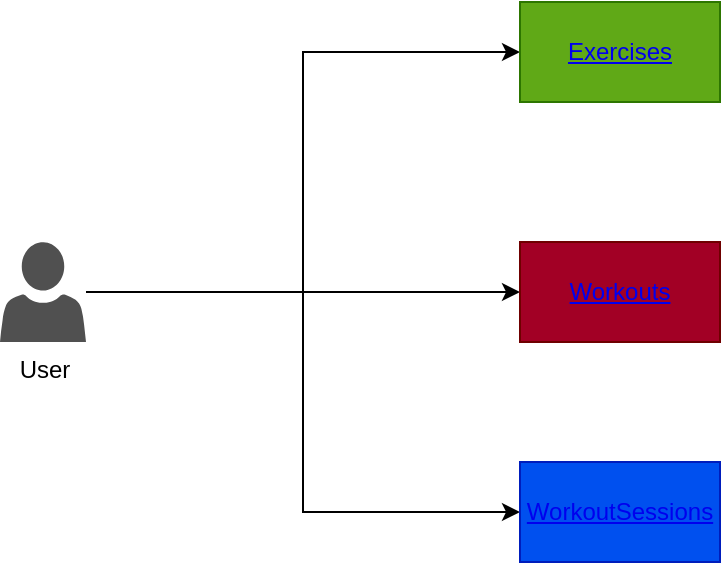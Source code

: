<mxfile version="26.0.16" pages="4">
  <diagram id="C5RBs43oDa-KdzZeNtuy" name="TrainingService">
    <mxGraphModel dx="1036" dy="606" grid="1" gridSize="10" guides="1" tooltips="1" connect="1" arrows="1" fold="1" page="1" pageScale="1" pageWidth="827" pageHeight="1169" math="0" shadow="0">
      <root>
        <mxCell id="WIyWlLk6GJQsqaUBKTNV-0" />
        <mxCell id="WIyWlLk6GJQsqaUBKTNV-1" parent="WIyWlLk6GJQsqaUBKTNV-0" />
        <mxCell id="LHMMx4ZDP15__xMQ6A5U-13" style="edgeStyle=orthogonalEdgeStyle;rounded=0;orthogonalLoop=1;jettySize=auto;html=1;entryX=0;entryY=0.5;entryDx=0;entryDy=0;" edge="1" parent="WIyWlLk6GJQsqaUBKTNV-1" source="LHMMx4ZDP15__xMQ6A5U-19" target="LHMMx4ZDP15__xMQ6A5U-21">
          <mxGeometry relative="1" as="geometry" />
        </mxCell>
        <mxCell id="LHMMx4ZDP15__xMQ6A5U-15" style="edgeStyle=orthogonalEdgeStyle;rounded=0;orthogonalLoop=1;jettySize=auto;html=1;entryX=0;entryY=0.5;entryDx=0;entryDy=0;" edge="1" parent="WIyWlLk6GJQsqaUBKTNV-1" source="LHMMx4ZDP15__xMQ6A5U-19" target="LHMMx4ZDP15__xMQ6A5U-23">
          <mxGeometry relative="1" as="geometry" />
        </mxCell>
        <mxCell id="LHMMx4ZDP15__xMQ6A5U-18" style="edgeStyle=orthogonalEdgeStyle;rounded=0;orthogonalLoop=1;jettySize=auto;html=1;entryX=0;entryY=0.5;entryDx=0;entryDy=0;" edge="1" parent="WIyWlLk6GJQsqaUBKTNV-1" source="LHMMx4ZDP15__xMQ6A5U-19" target="LHMMx4ZDP15__xMQ6A5U-25">
          <mxGeometry relative="1" as="geometry" />
        </mxCell>
        <mxCell id="LHMMx4ZDP15__xMQ6A5U-19" value="User" style="sketch=0;pointerEvents=1;shadow=0;dashed=0;html=1;strokeColor=none;labelPosition=center;verticalLabelPosition=bottom;verticalAlign=top;align=center;fillColor=#505050;shape=mxgraph.mscae.intune.account_portal" vertex="1" parent="WIyWlLk6GJQsqaUBKTNV-1">
          <mxGeometry x="150" y="680" width="43" height="50" as="geometry" />
        </mxCell>
        <UserObject label="&lt;a href=&quot;data:page/id,tvGi3iTjb1CQEqKXGW85&quot;&gt;Exercises&lt;/a&gt;" id="LHMMx4ZDP15__xMQ6A5U-21">
          <mxCell style="whiteSpace=wrap;html=1;fillColor=#60a917;strokeColor=#2D7600;fontColor=#ffffff;" vertex="1" parent="WIyWlLk6GJQsqaUBKTNV-1">
            <mxGeometry x="410" y="560" width="100" height="50" as="geometry" />
          </mxCell>
        </UserObject>
        <mxCell id="LHMMx4ZDP15__xMQ6A5U-23" value="&lt;a href=&quot;data:page/id,MfrrExbCbE9OoC5XJZRm&quot;&gt;Workouts&lt;/a&gt;" style="whiteSpace=wrap;html=1;fillColor=#a20025;strokeColor=#6F0000;fontColor=#ffffff;" vertex="1" parent="WIyWlLk6GJQsqaUBKTNV-1">
          <mxGeometry x="410" y="680" width="100" height="50" as="geometry" />
        </mxCell>
        <UserObject label="&lt;a href=&quot;data:page/id,1dJGFQlZsfqqL6nz57dp&quot;&gt;WorkoutSessions&lt;/a&gt;" id="LHMMx4ZDP15__xMQ6A5U-25">
          <mxCell style="whiteSpace=wrap;html=1;fillColor=#0050ef;fontColor=#ffffff;strokeColor=#001DBC;" vertex="1" parent="WIyWlLk6GJQsqaUBKTNV-1">
            <mxGeometry x="410" y="790" width="100" height="50" as="geometry" />
          </mxCell>
        </UserObject>
      </root>
    </mxGraphModel>
  </diagram>
  <diagram id="tvGi3iTjb1CQEqKXGW85" name="Exercises">
    <mxGraphModel dx="1036" dy="606" grid="1" gridSize="10" guides="1" tooltips="1" connect="1" arrows="1" fold="1" page="1" pageScale="1" pageWidth="827" pageHeight="1169" math="0" shadow="0">
      <root>
        <mxCell id="0" />
        <mxCell id="1" parent="0" />
        <mxCell id="PI-6_UQSOjuYXqBsMN-U-1" style="edgeStyle=orthogonalEdgeStyle;rounded=0;orthogonalLoop=1;jettySize=auto;html=1;entryX=0;entryY=0.5;entryDx=0;entryDy=0;" edge="1" parent="1" source="PI-6_UQSOjuYXqBsMN-U-7" target="PI-6_UQSOjuYXqBsMN-U-9">
          <mxGeometry relative="1" as="geometry" />
        </mxCell>
        <mxCell id="PI-6_UQSOjuYXqBsMN-U-2" style="edgeStyle=orthogonalEdgeStyle;rounded=0;orthogonalLoop=1;jettySize=auto;html=1;entryX=0;entryY=0.5;entryDx=0;entryDy=0;" edge="1" parent="1" source="PI-6_UQSOjuYXqBsMN-U-7" target="PI-6_UQSOjuYXqBsMN-U-10">
          <mxGeometry relative="1" as="geometry" />
        </mxCell>
        <mxCell id="PI-6_UQSOjuYXqBsMN-U-3" style="edgeStyle=orthogonalEdgeStyle;rounded=0;orthogonalLoop=1;jettySize=auto;html=1;entryX=0;entryY=0.5;entryDx=0;entryDy=0;" edge="1" parent="1" source="PI-6_UQSOjuYXqBsMN-U-7" target="PI-6_UQSOjuYXqBsMN-U-11">
          <mxGeometry relative="1" as="geometry" />
        </mxCell>
        <mxCell id="PI-6_UQSOjuYXqBsMN-U-4" style="edgeStyle=orthogonalEdgeStyle;rounded=0;orthogonalLoop=1;jettySize=auto;html=1;entryX=0;entryY=0.5;entryDx=0;entryDy=0;" edge="1" parent="1" source="PI-6_UQSOjuYXqBsMN-U-7" target="PI-6_UQSOjuYXqBsMN-U-12">
          <mxGeometry relative="1" as="geometry" />
        </mxCell>
        <mxCell id="PI-6_UQSOjuYXqBsMN-U-5" style="edgeStyle=orthogonalEdgeStyle;rounded=0;orthogonalLoop=1;jettySize=auto;html=1;entryX=0;entryY=0.5;entryDx=0;entryDy=0;" edge="1" parent="1" source="PI-6_UQSOjuYXqBsMN-U-7" target="PI-6_UQSOjuYXqBsMN-U-8">
          <mxGeometry relative="1" as="geometry" />
        </mxCell>
        <mxCell id="PI-6_UQSOjuYXqBsMN-U-7" value="User" style="sketch=0;pointerEvents=1;shadow=0;dashed=0;html=1;strokeColor=none;labelPosition=center;verticalLabelPosition=bottom;verticalAlign=top;align=center;fillColor=#505050;shape=mxgraph.mscae.intune.account_portal" vertex="1" parent="1">
          <mxGeometry x="140" y="630" width="43" height="50" as="geometry" />
        </mxCell>
        <mxCell id="PI-6_UQSOjuYXqBsMN-U-8" value="UpdateExercise" style="whiteSpace=wrap;html=1;fillColor=#d80073;strokeColor=#A50040;fontColor=#ffffff;" vertex="1" parent="1">
          <mxGeometry x="400" y="810" width="160" height="50" as="geometry" />
        </mxCell>
        <UserObject label="CreateExercise" id="PI-6_UQSOjuYXqBsMN-U-9">
          <mxCell style="whiteSpace=wrap;html=1;fillColor=#60a917;strokeColor=#2D7600;fontColor=#ffffff;" vertex="1" parent="1">
            <mxGeometry x="400" y="450" width="160" height="50" as="geometry" />
          </mxCell>
        </UserObject>
        <UserObject label="DeleteExerciseById" id="PI-6_UQSOjuYXqBsMN-U-10">
          <mxCell style="whiteSpace=wrap;html=1;fillColor=#008a00;strokeColor=#005700;fontColor=#ffffff;" vertex="1" parent="1">
            <mxGeometry x="400" y="540" width="160" height="50" as="geometry" />
          </mxCell>
        </UserObject>
        <mxCell id="PI-6_UQSOjuYXqBsMN-U-11" value="GetExerciseById" style="whiteSpace=wrap;html=1;fillColor=#1ba1e2;strokeColor=#006EAF;fontColor=#ffffff;" vertex="1" parent="1">
          <mxGeometry x="400" y="630" width="160" height="50" as="geometry" />
        </mxCell>
        <mxCell id="PI-6_UQSOjuYXqBsMN-U-12" value="GetExerciseByMuscleGroup" style="whiteSpace=wrap;html=1;fillColor=#a20025;strokeColor=#6F0000;fontColor=#ffffff;" vertex="1" parent="1">
          <mxGeometry x="400" y="720" width="160" height="50" as="geometry" />
        </mxCell>
      </root>
    </mxGraphModel>
  </diagram>
  <diagram id="MfrrExbCbE9OoC5XJZRm" name="Workouts">
    <mxGraphModel dx="1036" dy="606" grid="1" gridSize="10" guides="1" tooltips="1" connect="1" arrows="1" fold="1" page="1" pageScale="1" pageWidth="827" pageHeight="1169" math="0" shadow="0">
      <root>
        <mxCell id="0" />
        <mxCell id="1" parent="0" />
      </root>
    </mxGraphModel>
  </diagram>
  <diagram id="1dJGFQlZsfqqL6nz57dp" name="WorkoutSessions">
    <mxGraphModel dx="1036" dy="606" grid="1" gridSize="10" guides="1" tooltips="1" connect="1" arrows="1" fold="1" page="1" pageScale="1" pageWidth="827" pageHeight="1169" math="0" shadow="0">
      <root>
        <mxCell id="0" />
        <mxCell id="1" parent="0" />
      </root>
    </mxGraphModel>
  </diagram>
</mxfile>
